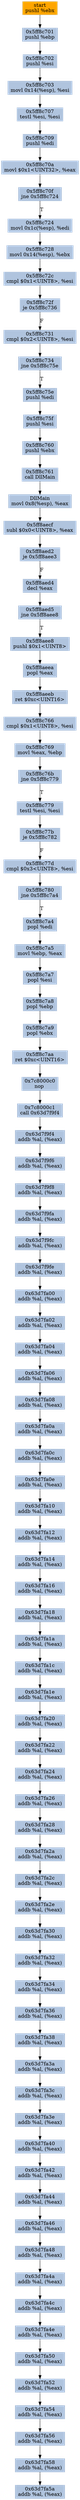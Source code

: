 digraph G {
node[shape=rectangle,style=filled,fillcolor=lightsteelblue,color=lightsteelblue]
bgcolor="transparent"
a0x5ff8c700pushl_ebx[label="start\npushl %ebx",color="lightgrey",fillcolor="orange"];
a0x5ff8c701pushl_ebp[label="0x5ff8c701\npushl %ebp"];
a0x5ff8c702pushl_esi[label="0x5ff8c702\npushl %esi"];
a0x5ff8c703movl_0x14esp__esi[label="0x5ff8c703\nmovl 0x14(%esp), %esi"];
a0x5ff8c707testl_esi_esi[label="0x5ff8c707\ntestl %esi, %esi"];
a0x5ff8c709pushl_edi[label="0x5ff8c709\npushl %edi"];
a0x5ff8c70amovl_0x1UINT32_eax[label="0x5ff8c70a\nmovl $0x1<UINT32>, %eax"];
a0x5ff8c70fjne_0x5ff8c724[label="0x5ff8c70f\njne 0x5ff8c724"];
a0x5ff8c724movl_0x1cesp__edi[label="0x5ff8c724\nmovl 0x1c(%esp), %edi"];
a0x5ff8c728movl_0x14esp__ebx[label="0x5ff8c728\nmovl 0x14(%esp), %ebx"];
a0x5ff8c72ccmpl_0x1UINT8_esi[label="0x5ff8c72c\ncmpl $0x1<UINT8>, %esi"];
a0x5ff8c72fje_0x5ff8c736[label="0x5ff8c72f\nje 0x5ff8c736"];
a0x5ff8c731cmpl_0x2UINT8_esi[label="0x5ff8c731\ncmpl $0x2<UINT8>, %esi"];
a0x5ff8c734jne_0x5ff8c75e[label="0x5ff8c734\njne 0x5ff8c75e"];
a0x5ff8c75epushl_edi[label="0x5ff8c75e\npushl %edi"];
a0x5ff8c75fpushl_esi[label="0x5ff8c75f\npushl %esi"];
a0x5ff8c760pushl_ebx[label="0x5ff8c760\npushl %ebx"];
a0x5ff8c761call_DllMain[label="0x5ff8c761\ncall DllMain"];
a0x5ff8aecbmovl_0x8esp__eax[label="DllMain\nmovl 0x8(%esp), %eax"];
a0x5ff8aecfsubl_0x0UINT8_eax[label="0x5ff8aecf\nsubl $0x0<UINT8>, %eax"];
a0x5ff8aed2je_0x5ff8aee3[label="0x5ff8aed2\nje 0x5ff8aee3"];
a0x5ff8aed4decl_eax[label="0x5ff8aed4\ndecl %eax"];
a0x5ff8aed5jne_0x5ff8aee8[label="0x5ff8aed5\njne 0x5ff8aee8"];
a0x5ff8aee8pushl_0x1UINT8[label="0x5ff8aee8\npushl $0x1<UINT8>"];
a0x5ff8aeeapopl_eax[label="0x5ff8aeea\npopl %eax"];
a0x5ff8aeebret_0xcUINT16[label="0x5ff8aeeb\nret $0xc<UINT16>"];
a0x5ff8c766cmpl_0x1UINT8_esi[label="0x5ff8c766\ncmpl $0x1<UINT8>, %esi"];
a0x5ff8c769movl_eax_ebp[label="0x5ff8c769\nmovl %eax, %ebp"];
a0x5ff8c76bjne_0x5ff8c779[label="0x5ff8c76b\njne 0x5ff8c779"];
a0x5ff8c779testl_esi_esi[label="0x5ff8c779\ntestl %esi, %esi"];
a0x5ff8c77bje_0x5ff8c782[label="0x5ff8c77b\nje 0x5ff8c782"];
a0x5ff8c77dcmpl_0x3UINT8_esi[label="0x5ff8c77d\ncmpl $0x3<UINT8>, %esi"];
a0x5ff8c780jne_0x5ff8c7a4[label="0x5ff8c780\njne 0x5ff8c7a4"];
a0x5ff8c7a4popl_edi[label="0x5ff8c7a4\npopl %edi"];
a0x5ff8c7a5movl_ebp_eax[label="0x5ff8c7a5\nmovl %ebp, %eax"];
a0x5ff8c7a7popl_esi[label="0x5ff8c7a7\npopl %esi"];
a0x5ff8c7a8popl_ebp[label="0x5ff8c7a8\npopl %ebp"];
a0x5ff8c7a9popl_ebx[label="0x5ff8c7a9\npopl %ebx"];
a0x5ff8c7aaret_0xcUINT16[label="0x5ff8c7aa\nret $0xc<UINT16>"];
a0x7c8000c0nop_[label="0x7c8000c0\nnop "];
a0x7c8000c1call_0x63d7f9f4[label="0x7c8000c1\ncall 0x63d7f9f4"];
a0x63d7f9f4addb_al_eax_[label="0x63d7f9f4\naddb %al, (%eax)"];
a0x63d7f9f6addb_al_eax_[label="0x63d7f9f6\naddb %al, (%eax)"];
a0x63d7f9f8addb_al_eax_[label="0x63d7f9f8\naddb %al, (%eax)"];
a0x63d7f9faaddb_al_eax_[label="0x63d7f9fa\naddb %al, (%eax)"];
a0x63d7f9fcaddb_al_eax_[label="0x63d7f9fc\naddb %al, (%eax)"];
a0x63d7f9feaddb_al_eax_[label="0x63d7f9fe\naddb %al, (%eax)"];
a0x63d7fa00addb_al_eax_[label="0x63d7fa00\naddb %al, (%eax)"];
a0x63d7fa02addb_al_eax_[label="0x63d7fa02\naddb %al, (%eax)"];
a0x63d7fa04addb_al_eax_[label="0x63d7fa04\naddb %al, (%eax)"];
a0x63d7fa06addb_al_eax_[label="0x63d7fa06\naddb %al, (%eax)"];
a0x63d7fa08addb_al_eax_[label="0x63d7fa08\naddb %al, (%eax)"];
a0x63d7fa0aaddb_al_eax_[label="0x63d7fa0a\naddb %al, (%eax)"];
a0x63d7fa0caddb_al_eax_[label="0x63d7fa0c\naddb %al, (%eax)"];
a0x63d7fa0eaddb_al_eax_[label="0x63d7fa0e\naddb %al, (%eax)"];
a0x63d7fa10addb_al_eax_[label="0x63d7fa10\naddb %al, (%eax)"];
a0x63d7fa12addb_al_eax_[label="0x63d7fa12\naddb %al, (%eax)"];
a0x63d7fa14addb_al_eax_[label="0x63d7fa14\naddb %al, (%eax)"];
a0x63d7fa16addb_al_eax_[label="0x63d7fa16\naddb %al, (%eax)"];
a0x63d7fa18addb_al_eax_[label="0x63d7fa18\naddb %al, (%eax)"];
a0x63d7fa1aaddb_al_eax_[label="0x63d7fa1a\naddb %al, (%eax)"];
a0x63d7fa1caddb_al_eax_[label="0x63d7fa1c\naddb %al, (%eax)"];
a0x63d7fa1eaddb_al_eax_[label="0x63d7fa1e\naddb %al, (%eax)"];
a0x63d7fa20addb_al_eax_[label="0x63d7fa20\naddb %al, (%eax)"];
a0x63d7fa22addb_al_eax_[label="0x63d7fa22\naddb %al, (%eax)"];
a0x63d7fa24addb_al_eax_[label="0x63d7fa24\naddb %al, (%eax)"];
a0x63d7fa26addb_al_eax_[label="0x63d7fa26\naddb %al, (%eax)"];
a0x63d7fa28addb_al_eax_[label="0x63d7fa28\naddb %al, (%eax)"];
a0x63d7fa2aaddb_al_eax_[label="0x63d7fa2a\naddb %al, (%eax)"];
a0x63d7fa2caddb_al_eax_[label="0x63d7fa2c\naddb %al, (%eax)"];
a0x63d7fa2eaddb_al_eax_[label="0x63d7fa2e\naddb %al, (%eax)"];
a0x63d7fa30addb_al_eax_[label="0x63d7fa30\naddb %al, (%eax)"];
a0x63d7fa32addb_al_eax_[label="0x63d7fa32\naddb %al, (%eax)"];
a0x63d7fa34addb_al_eax_[label="0x63d7fa34\naddb %al, (%eax)"];
a0x63d7fa36addb_al_eax_[label="0x63d7fa36\naddb %al, (%eax)"];
a0x63d7fa38addb_al_eax_[label="0x63d7fa38\naddb %al, (%eax)"];
a0x63d7fa3aaddb_al_eax_[label="0x63d7fa3a\naddb %al, (%eax)"];
a0x63d7fa3caddb_al_eax_[label="0x63d7fa3c\naddb %al, (%eax)"];
a0x63d7fa3eaddb_al_eax_[label="0x63d7fa3e\naddb %al, (%eax)"];
a0x63d7fa40addb_al_eax_[label="0x63d7fa40\naddb %al, (%eax)"];
a0x63d7fa42addb_al_eax_[label="0x63d7fa42\naddb %al, (%eax)"];
a0x63d7fa44addb_al_eax_[label="0x63d7fa44\naddb %al, (%eax)"];
a0x63d7fa46addb_al_eax_[label="0x63d7fa46\naddb %al, (%eax)"];
a0x63d7fa48addb_al_eax_[label="0x63d7fa48\naddb %al, (%eax)"];
a0x63d7fa4aaddb_al_eax_[label="0x63d7fa4a\naddb %al, (%eax)"];
a0x63d7fa4caddb_al_eax_[label="0x63d7fa4c\naddb %al, (%eax)"];
a0x63d7fa4eaddb_al_eax_[label="0x63d7fa4e\naddb %al, (%eax)"];
a0x63d7fa50addb_al_eax_[label="0x63d7fa50\naddb %al, (%eax)"];
a0x63d7fa52addb_al_eax_[label="0x63d7fa52\naddb %al, (%eax)"];
a0x63d7fa54addb_al_eax_[label="0x63d7fa54\naddb %al, (%eax)"];
a0x63d7fa56addb_al_eax_[label="0x63d7fa56\naddb %al, (%eax)"];
a0x63d7fa58addb_al_eax_[label="0x63d7fa58\naddb %al, (%eax)"];
a0x63d7fa5aaddb_al_eax_[label="0x63d7fa5a\naddb %al, (%eax)"];
a0x5ff8c700pushl_ebx -> a0x5ff8c701pushl_ebp [color="#000000"];
a0x5ff8c701pushl_ebp -> a0x5ff8c702pushl_esi [color="#000000"];
a0x5ff8c702pushl_esi -> a0x5ff8c703movl_0x14esp__esi [color="#000000"];
a0x5ff8c703movl_0x14esp__esi -> a0x5ff8c707testl_esi_esi [color="#000000"];
a0x5ff8c707testl_esi_esi -> a0x5ff8c709pushl_edi [color="#000000"];
a0x5ff8c709pushl_edi -> a0x5ff8c70amovl_0x1UINT32_eax [color="#000000"];
a0x5ff8c70amovl_0x1UINT32_eax -> a0x5ff8c70fjne_0x5ff8c724 [color="#000000"];
a0x5ff8c70fjne_0x5ff8c724 -> a0x5ff8c724movl_0x1cesp__edi [color="#000000",label="T"];
a0x5ff8c724movl_0x1cesp__edi -> a0x5ff8c728movl_0x14esp__ebx [color="#000000"];
a0x5ff8c728movl_0x14esp__ebx -> a0x5ff8c72ccmpl_0x1UINT8_esi [color="#000000"];
a0x5ff8c72ccmpl_0x1UINT8_esi -> a0x5ff8c72fje_0x5ff8c736 [color="#000000"];
a0x5ff8c72fje_0x5ff8c736 -> a0x5ff8c731cmpl_0x2UINT8_esi [color="#000000",label="F"];
a0x5ff8c731cmpl_0x2UINT8_esi -> a0x5ff8c734jne_0x5ff8c75e [color="#000000"];
a0x5ff8c734jne_0x5ff8c75e -> a0x5ff8c75epushl_edi [color="#000000",label="T"];
a0x5ff8c75epushl_edi -> a0x5ff8c75fpushl_esi [color="#000000"];
a0x5ff8c75fpushl_esi -> a0x5ff8c760pushl_ebx [color="#000000"];
a0x5ff8c760pushl_ebx -> a0x5ff8c761call_DllMain [color="#000000"];
a0x5ff8c761call_DllMain -> a0x5ff8aecbmovl_0x8esp__eax [color="#000000"];
a0x5ff8aecbmovl_0x8esp__eax -> a0x5ff8aecfsubl_0x0UINT8_eax [color="#000000"];
a0x5ff8aecfsubl_0x0UINT8_eax -> a0x5ff8aed2je_0x5ff8aee3 [color="#000000"];
a0x5ff8aed2je_0x5ff8aee3 -> a0x5ff8aed4decl_eax [color="#000000",label="F"];
a0x5ff8aed4decl_eax -> a0x5ff8aed5jne_0x5ff8aee8 [color="#000000"];
a0x5ff8aed5jne_0x5ff8aee8 -> a0x5ff8aee8pushl_0x1UINT8 [color="#000000",label="T"];
a0x5ff8aee8pushl_0x1UINT8 -> a0x5ff8aeeapopl_eax [color="#000000"];
a0x5ff8aeeapopl_eax -> a0x5ff8aeebret_0xcUINT16 [color="#000000"];
a0x5ff8aeebret_0xcUINT16 -> a0x5ff8c766cmpl_0x1UINT8_esi [color="#000000"];
a0x5ff8c766cmpl_0x1UINT8_esi -> a0x5ff8c769movl_eax_ebp [color="#000000"];
a0x5ff8c769movl_eax_ebp -> a0x5ff8c76bjne_0x5ff8c779 [color="#000000"];
a0x5ff8c76bjne_0x5ff8c779 -> a0x5ff8c779testl_esi_esi [color="#000000",label="T"];
a0x5ff8c779testl_esi_esi -> a0x5ff8c77bje_0x5ff8c782 [color="#000000"];
a0x5ff8c77bje_0x5ff8c782 -> a0x5ff8c77dcmpl_0x3UINT8_esi [color="#000000",label="F"];
a0x5ff8c77dcmpl_0x3UINT8_esi -> a0x5ff8c780jne_0x5ff8c7a4 [color="#000000"];
a0x5ff8c780jne_0x5ff8c7a4 -> a0x5ff8c7a4popl_edi [color="#000000",label="T"];
a0x5ff8c7a4popl_edi -> a0x5ff8c7a5movl_ebp_eax [color="#000000"];
a0x5ff8c7a5movl_ebp_eax -> a0x5ff8c7a7popl_esi [color="#000000"];
a0x5ff8c7a7popl_esi -> a0x5ff8c7a8popl_ebp [color="#000000"];
a0x5ff8c7a8popl_ebp -> a0x5ff8c7a9popl_ebx [color="#000000"];
a0x5ff8c7a9popl_ebx -> a0x5ff8c7aaret_0xcUINT16 [color="#000000"];
a0x5ff8c7aaret_0xcUINT16 -> a0x7c8000c0nop_ [color="#000000"];
a0x7c8000c0nop_ -> a0x7c8000c1call_0x63d7f9f4 [color="#000000"];
a0x7c8000c1call_0x63d7f9f4 -> a0x63d7f9f4addb_al_eax_ [color="#000000"];
a0x63d7f9f4addb_al_eax_ -> a0x63d7f9f6addb_al_eax_ [color="#000000"];
a0x63d7f9f6addb_al_eax_ -> a0x63d7f9f8addb_al_eax_ [color="#000000"];
a0x63d7f9f8addb_al_eax_ -> a0x63d7f9faaddb_al_eax_ [color="#000000"];
a0x63d7f9faaddb_al_eax_ -> a0x63d7f9fcaddb_al_eax_ [color="#000000"];
a0x63d7f9fcaddb_al_eax_ -> a0x63d7f9feaddb_al_eax_ [color="#000000"];
a0x63d7f9feaddb_al_eax_ -> a0x63d7fa00addb_al_eax_ [color="#000000"];
a0x63d7fa00addb_al_eax_ -> a0x63d7fa02addb_al_eax_ [color="#000000"];
a0x63d7fa02addb_al_eax_ -> a0x63d7fa04addb_al_eax_ [color="#000000"];
a0x63d7fa04addb_al_eax_ -> a0x63d7fa06addb_al_eax_ [color="#000000"];
a0x63d7fa06addb_al_eax_ -> a0x63d7fa08addb_al_eax_ [color="#000000"];
a0x63d7fa08addb_al_eax_ -> a0x63d7fa0aaddb_al_eax_ [color="#000000"];
a0x63d7fa0aaddb_al_eax_ -> a0x63d7fa0caddb_al_eax_ [color="#000000"];
a0x63d7fa0caddb_al_eax_ -> a0x63d7fa0eaddb_al_eax_ [color="#000000"];
a0x63d7fa0eaddb_al_eax_ -> a0x63d7fa10addb_al_eax_ [color="#000000"];
a0x63d7fa10addb_al_eax_ -> a0x63d7fa12addb_al_eax_ [color="#000000"];
a0x63d7fa12addb_al_eax_ -> a0x63d7fa14addb_al_eax_ [color="#000000"];
a0x63d7fa14addb_al_eax_ -> a0x63d7fa16addb_al_eax_ [color="#000000"];
a0x63d7fa16addb_al_eax_ -> a0x63d7fa18addb_al_eax_ [color="#000000"];
a0x63d7fa18addb_al_eax_ -> a0x63d7fa1aaddb_al_eax_ [color="#000000"];
a0x63d7fa1aaddb_al_eax_ -> a0x63d7fa1caddb_al_eax_ [color="#000000"];
a0x63d7fa1caddb_al_eax_ -> a0x63d7fa1eaddb_al_eax_ [color="#000000"];
a0x63d7fa1eaddb_al_eax_ -> a0x63d7fa20addb_al_eax_ [color="#000000"];
a0x63d7fa20addb_al_eax_ -> a0x63d7fa22addb_al_eax_ [color="#000000"];
a0x63d7fa22addb_al_eax_ -> a0x63d7fa24addb_al_eax_ [color="#000000"];
a0x63d7fa24addb_al_eax_ -> a0x63d7fa26addb_al_eax_ [color="#000000"];
a0x63d7fa26addb_al_eax_ -> a0x63d7fa28addb_al_eax_ [color="#000000"];
a0x63d7fa28addb_al_eax_ -> a0x63d7fa2aaddb_al_eax_ [color="#000000"];
a0x63d7fa2aaddb_al_eax_ -> a0x63d7fa2caddb_al_eax_ [color="#000000"];
a0x63d7fa2caddb_al_eax_ -> a0x63d7fa2eaddb_al_eax_ [color="#000000"];
a0x63d7fa2eaddb_al_eax_ -> a0x63d7fa30addb_al_eax_ [color="#000000"];
a0x63d7fa30addb_al_eax_ -> a0x63d7fa32addb_al_eax_ [color="#000000"];
a0x63d7fa32addb_al_eax_ -> a0x63d7fa34addb_al_eax_ [color="#000000"];
a0x63d7fa34addb_al_eax_ -> a0x63d7fa36addb_al_eax_ [color="#000000"];
a0x63d7fa36addb_al_eax_ -> a0x63d7fa38addb_al_eax_ [color="#000000"];
a0x63d7fa38addb_al_eax_ -> a0x63d7fa3aaddb_al_eax_ [color="#000000"];
a0x63d7fa3aaddb_al_eax_ -> a0x63d7fa3caddb_al_eax_ [color="#000000"];
a0x63d7fa3caddb_al_eax_ -> a0x63d7fa3eaddb_al_eax_ [color="#000000"];
a0x63d7fa3eaddb_al_eax_ -> a0x63d7fa40addb_al_eax_ [color="#000000"];
a0x63d7fa40addb_al_eax_ -> a0x63d7fa42addb_al_eax_ [color="#000000"];
a0x63d7fa42addb_al_eax_ -> a0x63d7fa44addb_al_eax_ [color="#000000"];
a0x63d7fa44addb_al_eax_ -> a0x63d7fa46addb_al_eax_ [color="#000000"];
a0x63d7fa46addb_al_eax_ -> a0x63d7fa48addb_al_eax_ [color="#000000"];
a0x63d7fa48addb_al_eax_ -> a0x63d7fa4aaddb_al_eax_ [color="#000000"];
a0x63d7fa4aaddb_al_eax_ -> a0x63d7fa4caddb_al_eax_ [color="#000000"];
a0x63d7fa4caddb_al_eax_ -> a0x63d7fa4eaddb_al_eax_ [color="#000000"];
a0x63d7fa4eaddb_al_eax_ -> a0x63d7fa50addb_al_eax_ [color="#000000"];
a0x63d7fa50addb_al_eax_ -> a0x63d7fa52addb_al_eax_ [color="#000000"];
a0x63d7fa52addb_al_eax_ -> a0x63d7fa54addb_al_eax_ [color="#000000"];
a0x63d7fa54addb_al_eax_ -> a0x63d7fa56addb_al_eax_ [color="#000000"];
a0x63d7fa56addb_al_eax_ -> a0x63d7fa58addb_al_eax_ [color="#000000"];
a0x63d7fa58addb_al_eax_ -> a0x63d7fa5aaddb_al_eax_ [color="#000000"];
}
